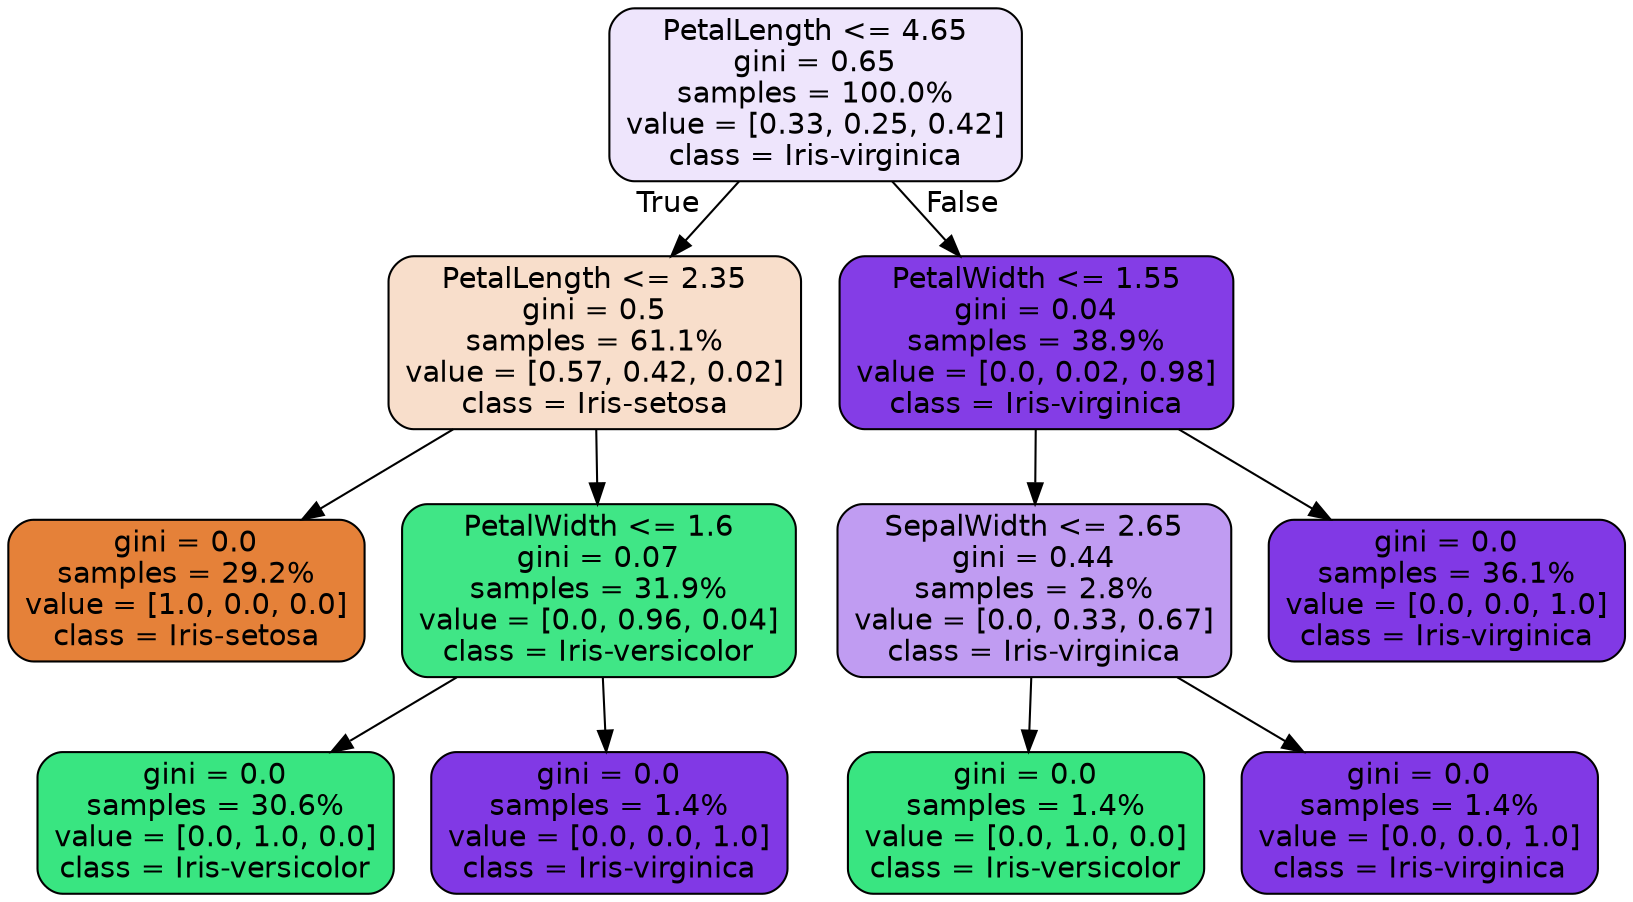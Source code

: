 digraph Tree {
node [shape=box, style="filled, rounded", color="black", fontname=helvetica] ;
edge [fontname=helvetica] ;
0 [label="PetalLength <= 4.65\ngini = 0.65\nsamples = 100.0%\nvalue = [0.33, 0.25, 0.42]\nclass = Iris-virginica", fillcolor="#eee5fc"] ;
1 [label="PetalLength <= 2.35\ngini = 0.5\nsamples = 61.1%\nvalue = [0.57, 0.42, 0.02]\nclass = Iris-setosa", fillcolor="#f8decb"] ;
0 -> 1 [labeldistance=2.5, labelangle=45, headlabel="True"] ;
2 [label="gini = 0.0\nsamples = 29.2%\nvalue = [1.0, 0.0, 0.0]\nclass = Iris-setosa", fillcolor="#e58139"] ;
1 -> 2 ;
3 [label="PetalWidth <= 1.6\ngini = 0.07\nsamples = 31.9%\nvalue = [0.0, 0.96, 0.04]\nclass = Iris-versicolor", fillcolor="#40e686"] ;
1 -> 3 ;
4 [label="gini = 0.0\nsamples = 30.6%\nvalue = [0.0, 1.0, 0.0]\nclass = Iris-versicolor", fillcolor="#39e581"] ;
3 -> 4 ;
5 [label="gini = 0.0\nsamples = 1.4%\nvalue = [0.0, 0.0, 1.0]\nclass = Iris-virginica", fillcolor="#8139e5"] ;
3 -> 5 ;
6 [label="PetalWidth <= 1.55\ngini = 0.04\nsamples = 38.9%\nvalue = [0.0, 0.02, 0.98]\nclass = Iris-virginica", fillcolor="#843de6"] ;
0 -> 6 [labeldistance=2.5, labelangle=-45, headlabel="False"] ;
7 [label="SepalWidth <= 2.65\ngini = 0.44\nsamples = 2.8%\nvalue = [0.0, 0.33, 0.67]\nclass = Iris-virginica", fillcolor="#c09cf2"] ;
6 -> 7 ;
8 [label="gini = 0.0\nsamples = 1.4%\nvalue = [0.0, 1.0, 0.0]\nclass = Iris-versicolor", fillcolor="#39e581"] ;
7 -> 8 ;
9 [label="gini = 0.0\nsamples = 1.4%\nvalue = [0.0, 0.0, 1.0]\nclass = Iris-virginica", fillcolor="#8139e5"] ;
7 -> 9 ;
10 [label="gini = 0.0\nsamples = 36.1%\nvalue = [0.0, 0.0, 1.0]\nclass = Iris-virginica", fillcolor="#8139e5"] ;
6 -> 10 ;
}